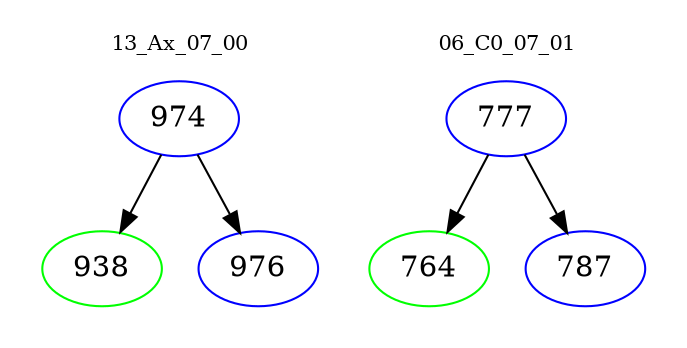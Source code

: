 digraph{
subgraph cluster_0 {
color = white
label = "13_Ax_07_00";
fontsize=10;
T0_974 [label="974", color="blue"]
T0_974 -> T0_938 [color="black"]
T0_938 [label="938", color="green"]
T0_974 -> T0_976 [color="black"]
T0_976 [label="976", color="blue"]
}
subgraph cluster_1 {
color = white
label = "06_C0_07_01";
fontsize=10;
T1_777 [label="777", color="blue"]
T1_777 -> T1_764 [color="black"]
T1_764 [label="764", color="green"]
T1_777 -> T1_787 [color="black"]
T1_787 [label="787", color="blue"]
}
}
